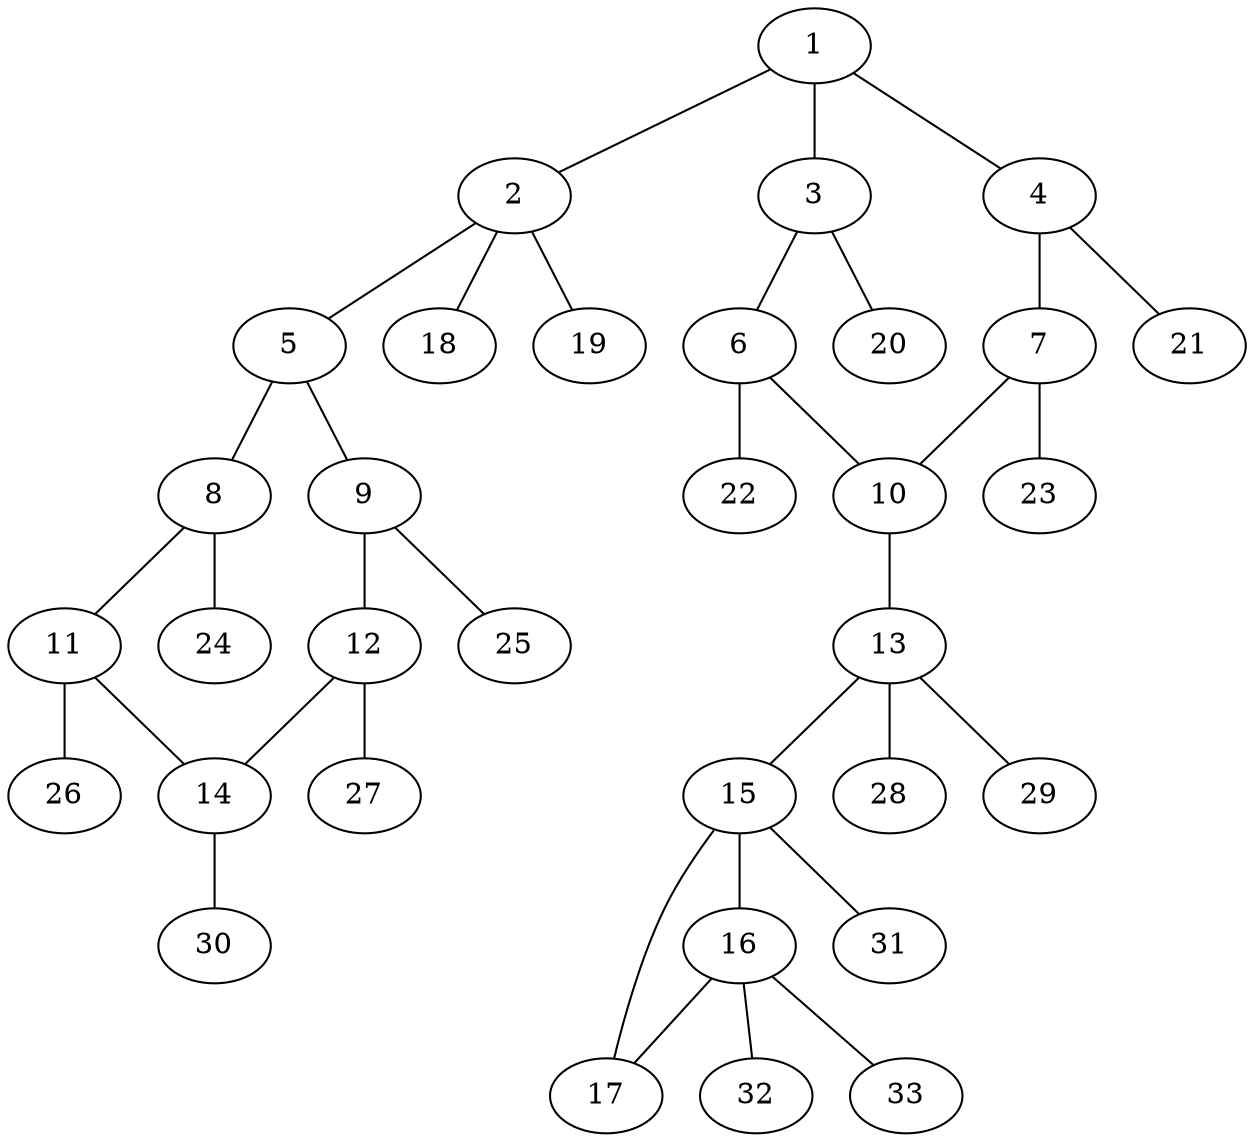 graph molecule_2743 {
	1	 [chem=C];
	2	 [chem=C];
	1 -- 2	 [valence=1];
	3	 [chem=C];
	1 -- 3	 [valence=2];
	4	 [chem=C];
	1 -- 4	 [valence=1];
	5	 [chem=C];
	2 -- 5	 [valence=1];
	18	 [chem=H];
	2 -- 18	 [valence=1];
	19	 [chem=H];
	2 -- 19	 [valence=1];
	6	 [chem=C];
	3 -- 6	 [valence=1];
	20	 [chem=H];
	3 -- 20	 [valence=1];
	7	 [chem=C];
	4 -- 7	 [valence=2];
	21	 [chem=H];
	4 -- 21	 [valence=1];
	8	 [chem=C];
	5 -- 8	 [valence=2];
	9	 [chem=C];
	5 -- 9	 [valence=1];
	10	 [chem=C];
	6 -- 10	 [valence=2];
	22	 [chem=H];
	6 -- 22	 [valence=1];
	7 -- 10	 [valence=1];
	23	 [chem=H];
	7 -- 23	 [valence=1];
	11	 [chem=C];
	8 -- 11	 [valence=1];
	24	 [chem=H];
	8 -- 24	 [valence=1];
	12	 [chem=C];
	9 -- 12	 [valence=2];
	25	 [chem=H];
	9 -- 25	 [valence=1];
	13	 [chem=C];
	10 -- 13	 [valence=1];
	14	 [chem=C];
	11 -- 14	 [valence=2];
	26	 [chem=H];
	11 -- 26	 [valence=1];
	12 -- 14	 [valence=1];
	27	 [chem=H];
	12 -- 27	 [valence=1];
	15	 [chem=C];
	13 -- 15	 [valence=1];
	28	 [chem=H];
	13 -- 28	 [valence=1];
	29	 [chem=H];
	13 -- 29	 [valence=1];
	30	 [chem=H];
	14 -- 30	 [valence=1];
	16	 [chem=C];
	15 -- 16	 [valence=1];
	17	 [chem=O];
	15 -- 17	 [valence=1];
	31	 [chem=H];
	15 -- 31	 [valence=1];
	16 -- 17	 [valence=1];
	32	 [chem=H];
	16 -- 32	 [valence=1];
	33	 [chem=H];
	16 -- 33	 [valence=1];
}
